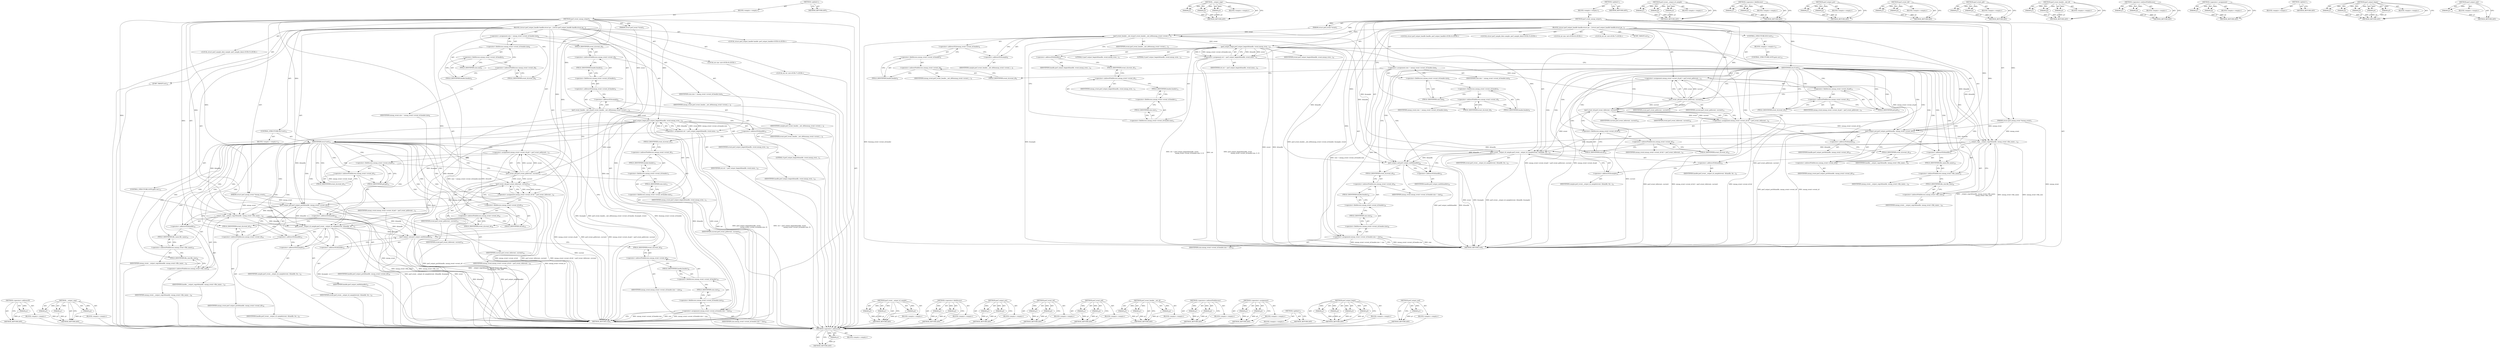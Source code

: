 digraph "perf_output_end" {
vulnerable_152 [label=<(METHOD,&lt;operator&gt;.addressOf)>];
vulnerable_153 [label=<(PARAM,p1)>];
vulnerable_154 [label=<(BLOCK,&lt;empty&gt;,&lt;empty&gt;)>];
vulnerable_155 [label=<(METHOD_RETURN,ANY)>];
vulnerable_179 [label=<(METHOD,__output_copy)>];
vulnerable_180 [label=<(PARAM,p1)>];
vulnerable_181 [label=<(PARAM,p2)>];
vulnerable_182 [label=<(PARAM,p3)>];
vulnerable_183 [label=<(BLOCK,&lt;empty&gt;,&lt;empty&gt;)>];
vulnerable_184 [label=<(METHOD_RETURN,ANY)>];
vulnerable_6 [label=<(METHOD,&lt;global&gt;)<SUB>1</SUB>>];
vulnerable_7 [label=<(BLOCK,&lt;empty&gt;,&lt;empty&gt;)<SUB>1</SUB>>];
vulnerable_8 [label=<(METHOD,perf_event_mmap_output)<SUB>1</SUB>>];
vulnerable_9 [label=<(PARAM,struct perf_event *event)<SUB>1</SUB>>];
vulnerable_10 [label=<(PARAM,struct perf_mmap_event *mmap_event)<SUB>2</SUB>>];
vulnerable_11 [label=<(BLOCK,{
	struct perf_output_handle handle;
	struct pe...,{
	struct perf_output_handle handle;
	struct pe...)<SUB>3</SUB>>];
vulnerable_12 [label="<(LOCAL,struct perf_output_handle handle: perf_output_handle)<SUB>4</SUB>>"];
vulnerable_13 [label="<(LOCAL,struct perf_sample_data sample: perf_sample_data)<SUB>5</SUB>>"];
vulnerable_14 [label="<(LOCAL,int size: int)<SUB>6</SUB>>"];
vulnerable_15 [label=<(&lt;operator&gt;.assignment,size = mmap_event-&gt;event_id.header.size)<SUB>6</SUB>>];
vulnerable_16 [label=<(IDENTIFIER,size,size = mmap_event-&gt;event_id.header.size)<SUB>6</SUB>>];
vulnerable_17 [label=<(&lt;operator&gt;.fieldAccess,mmap_event-&gt;event_id.header.size)<SUB>6</SUB>>];
vulnerable_18 [label=<(&lt;operator&gt;.fieldAccess,mmap_event-&gt;event_id.header)<SUB>6</SUB>>];
vulnerable_19 [label=<(&lt;operator&gt;.indirectFieldAccess,mmap_event-&gt;event_id)<SUB>6</SUB>>];
vulnerable_20 [label=<(IDENTIFIER,mmap_event,size = mmap_event-&gt;event_id.header.size)<SUB>6</SUB>>];
vulnerable_21 [label=<(FIELD_IDENTIFIER,event_id,event_id)<SUB>6</SUB>>];
vulnerable_22 [label=<(FIELD_IDENTIFIER,header,header)<SUB>6</SUB>>];
vulnerable_23 [label=<(FIELD_IDENTIFIER,size,size)<SUB>6</SUB>>];
vulnerable_24 [label="<(LOCAL,int ret: int)<SUB>7</SUB>>"];
vulnerable_25 [label=<(perf_event_header__init_id,perf_event_header__init_id(&amp;mmap_event-&gt;event_i...)<SUB>9</SUB>>];
vulnerable_26 [label=<(&lt;operator&gt;.addressOf,&amp;mmap_event-&gt;event_id.header)<SUB>9</SUB>>];
vulnerable_27 [label=<(&lt;operator&gt;.fieldAccess,mmap_event-&gt;event_id.header)<SUB>9</SUB>>];
vulnerable_28 [label=<(&lt;operator&gt;.indirectFieldAccess,mmap_event-&gt;event_id)<SUB>9</SUB>>];
vulnerable_29 [label=<(IDENTIFIER,mmap_event,perf_event_header__init_id(&amp;mmap_event-&gt;event_i...)<SUB>9</SUB>>];
vulnerable_30 [label=<(FIELD_IDENTIFIER,event_id,event_id)<SUB>9</SUB>>];
vulnerable_31 [label=<(FIELD_IDENTIFIER,header,header)<SUB>9</SUB>>];
vulnerable_32 [label=<(&lt;operator&gt;.addressOf,&amp;sample)<SUB>9</SUB>>];
vulnerable_33 [label=<(IDENTIFIER,sample,perf_event_header__init_id(&amp;mmap_event-&gt;event_i...)<SUB>9</SUB>>];
vulnerable_34 [label=<(IDENTIFIER,event,perf_event_header__init_id(&amp;mmap_event-&gt;event_i...)<SUB>9</SUB>>];
vulnerable_35 [label=<(&lt;operator&gt;.assignment,ret = perf_output_begin(&amp;handle, event,
				mma...)<SUB>10</SUB>>];
vulnerable_36 [label=<(IDENTIFIER,ret,ret = perf_output_begin(&amp;handle, event,
				mma...)<SUB>10</SUB>>];
vulnerable_37 [label=<(perf_output_begin,perf_output_begin(&amp;handle, event,
				mmap_even...)<SUB>10</SUB>>];
vulnerable_38 [label=<(&lt;operator&gt;.addressOf,&amp;handle)<SUB>10</SUB>>];
vulnerable_39 [label=<(IDENTIFIER,handle,perf_output_begin(&amp;handle, event,
				mmap_even...)<SUB>10</SUB>>];
vulnerable_40 [label=<(IDENTIFIER,event,perf_output_begin(&amp;handle, event,
				mmap_even...)<SUB>10</SUB>>];
vulnerable_41 [label=<(&lt;operator&gt;.fieldAccess,mmap_event-&gt;event_id.header.size)<SUB>11</SUB>>];
vulnerable_42 [label=<(&lt;operator&gt;.fieldAccess,mmap_event-&gt;event_id.header)<SUB>11</SUB>>];
vulnerable_43 [label=<(&lt;operator&gt;.indirectFieldAccess,mmap_event-&gt;event_id)<SUB>11</SUB>>];
vulnerable_44 [label=<(IDENTIFIER,mmap_event,perf_output_begin(&amp;handle, event,
				mmap_even...)<SUB>11</SUB>>];
vulnerable_45 [label=<(FIELD_IDENTIFIER,event_id,event_id)<SUB>11</SUB>>];
vulnerable_46 [label=<(FIELD_IDENTIFIER,header,header)<SUB>11</SUB>>];
vulnerable_47 [label=<(FIELD_IDENTIFIER,size,size)<SUB>11</SUB>>];
vulnerable_48 [label=<(LITERAL,0,perf_output_begin(&amp;handle, event,
				mmap_even...)<SUB>11</SUB>>];
vulnerable_49 [label=<(LITERAL,0,perf_output_begin(&amp;handle, event,
				mmap_even...)<SUB>11</SUB>>];
vulnerable_50 [label=<(CONTROL_STRUCTURE,IF,if (ret))<SUB>12</SUB>>];
vulnerable_51 [label=<(IDENTIFIER,ret,if (ret))<SUB>12</SUB>>];
vulnerable_52 [label=<(BLOCK,&lt;empty&gt;,&lt;empty&gt;)<SUB>13</SUB>>];
vulnerable_53 [label=<(CONTROL_STRUCTURE,GOTO,goto out;)<SUB>13</SUB>>];
vulnerable_54 [label=<(&lt;operator&gt;.assignment,mmap_event-&gt;event_id.pid = perf_event_pid(event...)<SUB>15</SUB>>];
vulnerable_55 [label=<(&lt;operator&gt;.fieldAccess,mmap_event-&gt;event_id.pid)<SUB>15</SUB>>];
vulnerable_56 [label=<(&lt;operator&gt;.indirectFieldAccess,mmap_event-&gt;event_id)<SUB>15</SUB>>];
vulnerable_57 [label=<(IDENTIFIER,mmap_event,mmap_event-&gt;event_id.pid = perf_event_pid(event...)<SUB>15</SUB>>];
vulnerable_58 [label=<(FIELD_IDENTIFIER,event_id,event_id)<SUB>15</SUB>>];
vulnerable_59 [label=<(FIELD_IDENTIFIER,pid,pid)<SUB>15</SUB>>];
vulnerable_60 [label=<(perf_event_pid,perf_event_pid(event, current))<SUB>15</SUB>>];
vulnerable_61 [label=<(IDENTIFIER,event,perf_event_pid(event, current))<SUB>15</SUB>>];
vulnerable_62 [label=<(IDENTIFIER,current,perf_event_pid(event, current))<SUB>15</SUB>>];
vulnerable_63 [label=<(&lt;operator&gt;.assignment,mmap_event-&gt;event_id.tid = perf_event_tid(event...)<SUB>16</SUB>>];
vulnerable_64 [label=<(&lt;operator&gt;.fieldAccess,mmap_event-&gt;event_id.tid)<SUB>16</SUB>>];
vulnerable_65 [label=<(&lt;operator&gt;.indirectFieldAccess,mmap_event-&gt;event_id)<SUB>16</SUB>>];
vulnerable_66 [label=<(IDENTIFIER,mmap_event,mmap_event-&gt;event_id.tid = perf_event_tid(event...)<SUB>16</SUB>>];
vulnerable_67 [label=<(FIELD_IDENTIFIER,event_id,event_id)<SUB>16</SUB>>];
vulnerable_68 [label=<(FIELD_IDENTIFIER,tid,tid)<SUB>16</SUB>>];
vulnerable_69 [label=<(perf_event_tid,perf_event_tid(event, current))<SUB>16</SUB>>];
vulnerable_70 [label=<(IDENTIFIER,event,perf_event_tid(event, current))<SUB>16</SUB>>];
vulnerable_71 [label=<(IDENTIFIER,current,perf_event_tid(event, current))<SUB>16</SUB>>];
vulnerable_72 [label=<(perf_output_put,perf_output_put(&amp;handle, mmap_event-&gt;event_id))<SUB>18</SUB>>];
vulnerable_73 [label=<(&lt;operator&gt;.addressOf,&amp;handle)<SUB>18</SUB>>];
vulnerable_74 [label=<(IDENTIFIER,handle,perf_output_put(&amp;handle, mmap_event-&gt;event_id))<SUB>18</SUB>>];
vulnerable_75 [label=<(&lt;operator&gt;.indirectFieldAccess,mmap_event-&gt;event_id)<SUB>18</SUB>>];
vulnerable_76 [label=<(IDENTIFIER,mmap_event,perf_output_put(&amp;handle, mmap_event-&gt;event_id))<SUB>18</SUB>>];
vulnerable_77 [label=<(FIELD_IDENTIFIER,event_id,event_id)<SUB>18</SUB>>];
vulnerable_78 [label=<(__output_copy,__output_copy(&amp;handle, mmap_event-&gt;file_name,
	...)<SUB>19</SUB>>];
vulnerable_79 [label=<(&lt;operator&gt;.addressOf,&amp;handle)<SUB>19</SUB>>];
vulnerable_80 [label=<(IDENTIFIER,handle,__output_copy(&amp;handle, mmap_event-&gt;file_name,
	...)<SUB>19</SUB>>];
vulnerable_81 [label=<(&lt;operator&gt;.indirectFieldAccess,mmap_event-&gt;file_name)<SUB>19</SUB>>];
vulnerable_82 [label=<(IDENTIFIER,mmap_event,__output_copy(&amp;handle, mmap_event-&gt;file_name,
	...)<SUB>19</SUB>>];
vulnerable_83 [label=<(FIELD_IDENTIFIER,file_name,file_name)<SUB>19</SUB>>];
vulnerable_84 [label=<(&lt;operator&gt;.indirectFieldAccess,mmap_event-&gt;file_size)<SUB>20</SUB>>];
vulnerable_85 [label=<(IDENTIFIER,mmap_event,__output_copy(&amp;handle, mmap_event-&gt;file_name,
	...)<SUB>20</SUB>>];
vulnerable_86 [label=<(FIELD_IDENTIFIER,file_size,file_size)<SUB>20</SUB>>];
vulnerable_87 [label=<(perf_event__output_id_sample,perf_event__output_id_sample(event, &amp;handle, &amp;s...)<SUB>22</SUB>>];
vulnerable_88 [label=<(IDENTIFIER,event,perf_event__output_id_sample(event, &amp;handle, &amp;s...)<SUB>22</SUB>>];
vulnerable_89 [label=<(&lt;operator&gt;.addressOf,&amp;handle)<SUB>22</SUB>>];
vulnerable_90 [label=<(IDENTIFIER,handle,perf_event__output_id_sample(event, &amp;handle, &amp;s...)<SUB>22</SUB>>];
vulnerable_91 [label=<(&lt;operator&gt;.addressOf,&amp;sample)<SUB>22</SUB>>];
vulnerable_92 [label=<(IDENTIFIER,sample,perf_event__output_id_sample(event, &amp;handle, &amp;s...)<SUB>22</SUB>>];
vulnerable_93 [label=<(perf_output_end,perf_output_end(&amp;handle))<SUB>24</SUB>>];
vulnerable_94 [label=<(&lt;operator&gt;.addressOf,&amp;handle)<SUB>24</SUB>>];
vulnerable_95 [label=<(IDENTIFIER,handle,perf_output_end(&amp;handle))<SUB>24</SUB>>];
vulnerable_96 [label=<(JUMP_TARGET,out)<SUB>25</SUB>>];
vulnerable_97 [label=<(&lt;operator&gt;.assignment,mmap_event-&gt;event_id.header.size = size)<SUB>26</SUB>>];
vulnerable_98 [label=<(&lt;operator&gt;.fieldAccess,mmap_event-&gt;event_id.header.size)<SUB>26</SUB>>];
vulnerable_99 [label=<(&lt;operator&gt;.fieldAccess,mmap_event-&gt;event_id.header)<SUB>26</SUB>>];
vulnerable_100 [label=<(&lt;operator&gt;.indirectFieldAccess,mmap_event-&gt;event_id)<SUB>26</SUB>>];
vulnerable_101 [label=<(IDENTIFIER,mmap_event,mmap_event-&gt;event_id.header.size = size)<SUB>26</SUB>>];
vulnerable_102 [label=<(FIELD_IDENTIFIER,event_id,event_id)<SUB>26</SUB>>];
vulnerable_103 [label=<(FIELD_IDENTIFIER,header,header)<SUB>26</SUB>>];
vulnerable_104 [label=<(FIELD_IDENTIFIER,size,size)<SUB>26</SUB>>];
vulnerable_105 [label=<(IDENTIFIER,size,mmap_event-&gt;event_id.header.size = size)<SUB>26</SUB>>];
vulnerable_106 [label=<(METHOD_RETURN,void)<SUB>1</SUB>>];
vulnerable_108 [label=<(METHOD_RETURN,ANY)<SUB>1</SUB>>];
vulnerable_185 [label=<(METHOD,perf_event__output_id_sample)>];
vulnerable_186 [label=<(PARAM,p1)>];
vulnerable_187 [label=<(PARAM,p2)>];
vulnerable_188 [label=<(PARAM,p3)>];
vulnerable_189 [label=<(BLOCK,&lt;empty&gt;,&lt;empty&gt;)>];
vulnerable_190 [label=<(METHOD_RETURN,ANY)>];
vulnerable_136 [label=<(METHOD,&lt;operator&gt;.fieldAccess)>];
vulnerable_137 [label=<(PARAM,p1)>];
vulnerable_138 [label=<(PARAM,p2)>];
vulnerable_139 [label=<(BLOCK,&lt;empty&gt;,&lt;empty&gt;)>];
vulnerable_140 [label=<(METHOD_RETURN,ANY)>];
vulnerable_174 [label=<(METHOD,perf_output_put)>];
vulnerable_175 [label=<(PARAM,p1)>];
vulnerable_176 [label=<(PARAM,p2)>];
vulnerable_177 [label=<(BLOCK,&lt;empty&gt;,&lt;empty&gt;)>];
vulnerable_178 [label=<(METHOD_RETURN,ANY)>];
vulnerable_169 [label=<(METHOD,perf_event_tid)>];
vulnerable_170 [label=<(PARAM,p1)>];
vulnerable_171 [label=<(PARAM,p2)>];
vulnerable_172 [label=<(BLOCK,&lt;empty&gt;,&lt;empty&gt;)>];
vulnerable_173 [label=<(METHOD_RETURN,ANY)>];
vulnerable_164 [label=<(METHOD,perf_event_pid)>];
vulnerable_165 [label=<(PARAM,p1)>];
vulnerable_166 [label=<(PARAM,p2)>];
vulnerable_167 [label=<(BLOCK,&lt;empty&gt;,&lt;empty&gt;)>];
vulnerable_168 [label=<(METHOD_RETURN,ANY)>];
vulnerable_146 [label=<(METHOD,perf_event_header__init_id)>];
vulnerable_147 [label=<(PARAM,p1)>];
vulnerable_148 [label=<(PARAM,p2)>];
vulnerable_149 [label=<(PARAM,p3)>];
vulnerable_150 [label=<(BLOCK,&lt;empty&gt;,&lt;empty&gt;)>];
vulnerable_151 [label=<(METHOD_RETURN,ANY)>];
vulnerable_141 [label=<(METHOD,&lt;operator&gt;.indirectFieldAccess)>];
vulnerable_142 [label=<(PARAM,p1)>];
vulnerable_143 [label=<(PARAM,p2)>];
vulnerable_144 [label=<(BLOCK,&lt;empty&gt;,&lt;empty&gt;)>];
vulnerable_145 [label=<(METHOD_RETURN,ANY)>];
vulnerable_131 [label=<(METHOD,&lt;operator&gt;.assignment)>];
vulnerable_132 [label=<(PARAM,p1)>];
vulnerable_133 [label=<(PARAM,p2)>];
vulnerable_134 [label=<(BLOCK,&lt;empty&gt;,&lt;empty&gt;)>];
vulnerable_135 [label=<(METHOD_RETURN,ANY)>];
vulnerable_125 [label=<(METHOD,&lt;global&gt;)<SUB>1</SUB>>];
vulnerable_126 [label=<(BLOCK,&lt;empty&gt;,&lt;empty&gt;)>];
vulnerable_127 [label=<(METHOD_RETURN,ANY)>];
vulnerable_156 [label=<(METHOD,perf_output_begin)>];
vulnerable_157 [label=<(PARAM,p1)>];
vulnerable_158 [label=<(PARAM,p2)>];
vulnerable_159 [label=<(PARAM,p3)>];
vulnerable_160 [label=<(PARAM,p4)>];
vulnerable_161 [label=<(PARAM,p5)>];
vulnerable_162 [label=<(BLOCK,&lt;empty&gt;,&lt;empty&gt;)>];
vulnerable_163 [label=<(METHOD_RETURN,ANY)>];
vulnerable_191 [label=<(METHOD,perf_output_end)>];
vulnerable_192 [label=<(PARAM,p1)>];
vulnerable_193 [label=<(BLOCK,&lt;empty&gt;,&lt;empty&gt;)>];
vulnerable_194 [label=<(METHOD_RETURN,ANY)>];
fixed_151 [label=<(METHOD,&lt;operator&gt;.addressOf)>];
fixed_152 [label=<(PARAM,p1)>];
fixed_153 [label=<(BLOCK,&lt;empty&gt;,&lt;empty&gt;)>];
fixed_154 [label=<(METHOD_RETURN,ANY)>];
fixed_177 [label=<(METHOD,__output_copy)>];
fixed_178 [label=<(PARAM,p1)>];
fixed_179 [label=<(PARAM,p2)>];
fixed_180 [label=<(PARAM,p3)>];
fixed_181 [label=<(BLOCK,&lt;empty&gt;,&lt;empty&gt;)>];
fixed_182 [label=<(METHOD_RETURN,ANY)>];
fixed_6 [label=<(METHOD,&lt;global&gt;)<SUB>1</SUB>>];
fixed_7 [label=<(BLOCK,&lt;empty&gt;,&lt;empty&gt;)<SUB>1</SUB>>];
fixed_8 [label=<(METHOD,perf_event_mmap_output)<SUB>1</SUB>>];
fixed_9 [label=<(PARAM,struct perf_event *event)<SUB>1</SUB>>];
fixed_10 [label=<(PARAM,struct perf_mmap_event *mmap_event)<SUB>2</SUB>>];
fixed_11 [label=<(BLOCK,{
	struct perf_output_handle handle;
	struct pe...,{
	struct perf_output_handle handle;
	struct pe...)<SUB>3</SUB>>];
fixed_12 [label="<(LOCAL,struct perf_output_handle handle: perf_output_handle)<SUB>4</SUB>>"];
fixed_13 [label="<(LOCAL,struct perf_sample_data sample: perf_sample_data)<SUB>5</SUB>>"];
fixed_14 [label="<(LOCAL,int size: int)<SUB>6</SUB>>"];
fixed_15 [label=<(&lt;operator&gt;.assignment,size = mmap_event-&gt;event_id.header.size)<SUB>6</SUB>>];
fixed_16 [label=<(IDENTIFIER,size,size = mmap_event-&gt;event_id.header.size)<SUB>6</SUB>>];
fixed_17 [label=<(&lt;operator&gt;.fieldAccess,mmap_event-&gt;event_id.header.size)<SUB>6</SUB>>];
fixed_18 [label=<(&lt;operator&gt;.fieldAccess,mmap_event-&gt;event_id.header)<SUB>6</SUB>>];
fixed_19 [label=<(&lt;operator&gt;.indirectFieldAccess,mmap_event-&gt;event_id)<SUB>6</SUB>>];
fixed_20 [label=<(IDENTIFIER,mmap_event,size = mmap_event-&gt;event_id.header.size)<SUB>6</SUB>>];
fixed_21 [label=<(FIELD_IDENTIFIER,event_id,event_id)<SUB>6</SUB>>];
fixed_22 [label=<(FIELD_IDENTIFIER,header,header)<SUB>6</SUB>>];
fixed_23 [label=<(FIELD_IDENTIFIER,size,size)<SUB>6</SUB>>];
fixed_24 [label="<(LOCAL,int ret: int)<SUB>7</SUB>>"];
fixed_25 [label=<(perf_event_header__init_id,perf_event_header__init_id(&amp;mmap_event-&gt;event_i...)<SUB>9</SUB>>];
fixed_26 [label=<(&lt;operator&gt;.addressOf,&amp;mmap_event-&gt;event_id.header)<SUB>9</SUB>>];
fixed_27 [label=<(&lt;operator&gt;.fieldAccess,mmap_event-&gt;event_id.header)<SUB>9</SUB>>];
fixed_28 [label=<(&lt;operator&gt;.indirectFieldAccess,mmap_event-&gt;event_id)<SUB>9</SUB>>];
fixed_29 [label=<(IDENTIFIER,mmap_event,perf_event_header__init_id(&amp;mmap_event-&gt;event_i...)<SUB>9</SUB>>];
fixed_30 [label=<(FIELD_IDENTIFIER,event_id,event_id)<SUB>9</SUB>>];
fixed_31 [label=<(FIELD_IDENTIFIER,header,header)<SUB>9</SUB>>];
fixed_32 [label=<(&lt;operator&gt;.addressOf,&amp;sample)<SUB>9</SUB>>];
fixed_33 [label=<(IDENTIFIER,sample,perf_event_header__init_id(&amp;mmap_event-&gt;event_i...)<SUB>9</SUB>>];
fixed_34 [label=<(IDENTIFIER,event,perf_event_header__init_id(&amp;mmap_event-&gt;event_i...)<SUB>9</SUB>>];
fixed_35 [label=<(&lt;operator&gt;.assignment,ret = perf_output_begin(&amp;handle, event,
				mma...)<SUB>10</SUB>>];
fixed_36 [label=<(IDENTIFIER,ret,ret = perf_output_begin(&amp;handle, event,
				mma...)<SUB>10</SUB>>];
fixed_37 [label=<(perf_output_begin,perf_output_begin(&amp;handle, event,
				mmap_even...)<SUB>10</SUB>>];
fixed_38 [label=<(&lt;operator&gt;.addressOf,&amp;handle)<SUB>10</SUB>>];
fixed_39 [label=<(IDENTIFIER,handle,perf_output_begin(&amp;handle, event,
				mmap_even...)<SUB>10</SUB>>];
fixed_40 [label=<(IDENTIFIER,event,perf_output_begin(&amp;handle, event,
				mmap_even...)<SUB>10</SUB>>];
fixed_41 [label=<(&lt;operator&gt;.fieldAccess,mmap_event-&gt;event_id.header.size)<SUB>11</SUB>>];
fixed_42 [label=<(&lt;operator&gt;.fieldAccess,mmap_event-&gt;event_id.header)<SUB>11</SUB>>];
fixed_43 [label=<(&lt;operator&gt;.indirectFieldAccess,mmap_event-&gt;event_id)<SUB>11</SUB>>];
fixed_44 [label=<(IDENTIFIER,mmap_event,perf_output_begin(&amp;handle, event,
				mmap_even...)<SUB>11</SUB>>];
fixed_45 [label=<(FIELD_IDENTIFIER,event_id,event_id)<SUB>11</SUB>>];
fixed_46 [label=<(FIELD_IDENTIFIER,header,header)<SUB>11</SUB>>];
fixed_47 [label=<(FIELD_IDENTIFIER,size,size)<SUB>11</SUB>>];
fixed_48 [label=<(LITERAL,0,perf_output_begin(&amp;handle, event,
				mmap_even...)<SUB>11</SUB>>];
fixed_49 [label=<(CONTROL_STRUCTURE,IF,if (ret))<SUB>12</SUB>>];
fixed_50 [label=<(IDENTIFIER,ret,if (ret))<SUB>12</SUB>>];
fixed_51 [label=<(BLOCK,&lt;empty&gt;,&lt;empty&gt;)<SUB>13</SUB>>];
fixed_52 [label=<(CONTROL_STRUCTURE,GOTO,goto out;)<SUB>13</SUB>>];
fixed_53 [label=<(&lt;operator&gt;.assignment,mmap_event-&gt;event_id.pid = perf_event_pid(event...)<SUB>15</SUB>>];
fixed_54 [label=<(&lt;operator&gt;.fieldAccess,mmap_event-&gt;event_id.pid)<SUB>15</SUB>>];
fixed_55 [label=<(&lt;operator&gt;.indirectFieldAccess,mmap_event-&gt;event_id)<SUB>15</SUB>>];
fixed_56 [label=<(IDENTIFIER,mmap_event,mmap_event-&gt;event_id.pid = perf_event_pid(event...)<SUB>15</SUB>>];
fixed_57 [label=<(FIELD_IDENTIFIER,event_id,event_id)<SUB>15</SUB>>];
fixed_58 [label=<(FIELD_IDENTIFIER,pid,pid)<SUB>15</SUB>>];
fixed_59 [label=<(perf_event_pid,perf_event_pid(event, current))<SUB>15</SUB>>];
fixed_60 [label=<(IDENTIFIER,event,perf_event_pid(event, current))<SUB>15</SUB>>];
fixed_61 [label=<(IDENTIFIER,current,perf_event_pid(event, current))<SUB>15</SUB>>];
fixed_62 [label=<(&lt;operator&gt;.assignment,mmap_event-&gt;event_id.tid = perf_event_tid(event...)<SUB>16</SUB>>];
fixed_63 [label=<(&lt;operator&gt;.fieldAccess,mmap_event-&gt;event_id.tid)<SUB>16</SUB>>];
fixed_64 [label=<(&lt;operator&gt;.indirectFieldAccess,mmap_event-&gt;event_id)<SUB>16</SUB>>];
fixed_65 [label=<(IDENTIFIER,mmap_event,mmap_event-&gt;event_id.tid = perf_event_tid(event...)<SUB>16</SUB>>];
fixed_66 [label=<(FIELD_IDENTIFIER,event_id,event_id)<SUB>16</SUB>>];
fixed_67 [label=<(FIELD_IDENTIFIER,tid,tid)<SUB>16</SUB>>];
fixed_68 [label=<(perf_event_tid,perf_event_tid(event, current))<SUB>16</SUB>>];
fixed_69 [label=<(IDENTIFIER,event,perf_event_tid(event, current))<SUB>16</SUB>>];
fixed_70 [label=<(IDENTIFIER,current,perf_event_tid(event, current))<SUB>16</SUB>>];
fixed_71 [label=<(perf_output_put,perf_output_put(&amp;handle, mmap_event-&gt;event_id))<SUB>18</SUB>>];
fixed_72 [label=<(&lt;operator&gt;.addressOf,&amp;handle)<SUB>18</SUB>>];
fixed_73 [label=<(IDENTIFIER,handle,perf_output_put(&amp;handle, mmap_event-&gt;event_id))<SUB>18</SUB>>];
fixed_74 [label=<(&lt;operator&gt;.indirectFieldAccess,mmap_event-&gt;event_id)<SUB>18</SUB>>];
fixed_75 [label=<(IDENTIFIER,mmap_event,perf_output_put(&amp;handle, mmap_event-&gt;event_id))<SUB>18</SUB>>];
fixed_76 [label=<(FIELD_IDENTIFIER,event_id,event_id)<SUB>18</SUB>>];
fixed_77 [label=<(__output_copy,__output_copy(&amp;handle, mmap_event-&gt;file_name,
	...)<SUB>19</SUB>>];
fixed_78 [label=<(&lt;operator&gt;.addressOf,&amp;handle)<SUB>19</SUB>>];
fixed_79 [label=<(IDENTIFIER,handle,__output_copy(&amp;handle, mmap_event-&gt;file_name,
	...)<SUB>19</SUB>>];
fixed_80 [label=<(&lt;operator&gt;.indirectFieldAccess,mmap_event-&gt;file_name)<SUB>19</SUB>>];
fixed_81 [label=<(IDENTIFIER,mmap_event,__output_copy(&amp;handle, mmap_event-&gt;file_name,
	...)<SUB>19</SUB>>];
fixed_82 [label=<(FIELD_IDENTIFIER,file_name,file_name)<SUB>19</SUB>>];
fixed_83 [label=<(&lt;operator&gt;.indirectFieldAccess,mmap_event-&gt;file_size)<SUB>20</SUB>>];
fixed_84 [label=<(IDENTIFIER,mmap_event,__output_copy(&amp;handle, mmap_event-&gt;file_name,
	...)<SUB>20</SUB>>];
fixed_85 [label=<(FIELD_IDENTIFIER,file_size,file_size)<SUB>20</SUB>>];
fixed_86 [label=<(perf_event__output_id_sample,perf_event__output_id_sample(event, &amp;handle, &amp;s...)<SUB>22</SUB>>];
fixed_87 [label=<(IDENTIFIER,event,perf_event__output_id_sample(event, &amp;handle, &amp;s...)<SUB>22</SUB>>];
fixed_88 [label=<(&lt;operator&gt;.addressOf,&amp;handle)<SUB>22</SUB>>];
fixed_89 [label=<(IDENTIFIER,handle,perf_event__output_id_sample(event, &amp;handle, &amp;s...)<SUB>22</SUB>>];
fixed_90 [label=<(&lt;operator&gt;.addressOf,&amp;sample)<SUB>22</SUB>>];
fixed_91 [label=<(IDENTIFIER,sample,perf_event__output_id_sample(event, &amp;handle, &amp;s...)<SUB>22</SUB>>];
fixed_92 [label=<(perf_output_end,perf_output_end(&amp;handle))<SUB>24</SUB>>];
fixed_93 [label=<(&lt;operator&gt;.addressOf,&amp;handle)<SUB>24</SUB>>];
fixed_94 [label=<(IDENTIFIER,handle,perf_output_end(&amp;handle))<SUB>24</SUB>>];
fixed_95 [label=<(JUMP_TARGET,out)<SUB>25</SUB>>];
fixed_96 [label=<(&lt;operator&gt;.assignment,mmap_event-&gt;event_id.header.size = size)<SUB>26</SUB>>];
fixed_97 [label=<(&lt;operator&gt;.fieldAccess,mmap_event-&gt;event_id.header.size)<SUB>26</SUB>>];
fixed_98 [label=<(&lt;operator&gt;.fieldAccess,mmap_event-&gt;event_id.header)<SUB>26</SUB>>];
fixed_99 [label=<(&lt;operator&gt;.indirectFieldAccess,mmap_event-&gt;event_id)<SUB>26</SUB>>];
fixed_100 [label=<(IDENTIFIER,mmap_event,mmap_event-&gt;event_id.header.size = size)<SUB>26</SUB>>];
fixed_101 [label=<(FIELD_IDENTIFIER,event_id,event_id)<SUB>26</SUB>>];
fixed_102 [label=<(FIELD_IDENTIFIER,header,header)<SUB>26</SUB>>];
fixed_103 [label=<(FIELD_IDENTIFIER,size,size)<SUB>26</SUB>>];
fixed_104 [label=<(IDENTIFIER,size,mmap_event-&gt;event_id.header.size = size)<SUB>26</SUB>>];
fixed_105 [label=<(METHOD_RETURN,void)<SUB>1</SUB>>];
fixed_107 [label=<(METHOD_RETURN,ANY)<SUB>1</SUB>>];
fixed_183 [label=<(METHOD,perf_event__output_id_sample)>];
fixed_184 [label=<(PARAM,p1)>];
fixed_185 [label=<(PARAM,p2)>];
fixed_186 [label=<(PARAM,p3)>];
fixed_187 [label=<(BLOCK,&lt;empty&gt;,&lt;empty&gt;)>];
fixed_188 [label=<(METHOD_RETURN,ANY)>];
fixed_135 [label=<(METHOD,&lt;operator&gt;.fieldAccess)>];
fixed_136 [label=<(PARAM,p1)>];
fixed_137 [label=<(PARAM,p2)>];
fixed_138 [label=<(BLOCK,&lt;empty&gt;,&lt;empty&gt;)>];
fixed_139 [label=<(METHOD_RETURN,ANY)>];
fixed_172 [label=<(METHOD,perf_output_put)>];
fixed_173 [label=<(PARAM,p1)>];
fixed_174 [label=<(PARAM,p2)>];
fixed_175 [label=<(BLOCK,&lt;empty&gt;,&lt;empty&gt;)>];
fixed_176 [label=<(METHOD_RETURN,ANY)>];
fixed_167 [label=<(METHOD,perf_event_tid)>];
fixed_168 [label=<(PARAM,p1)>];
fixed_169 [label=<(PARAM,p2)>];
fixed_170 [label=<(BLOCK,&lt;empty&gt;,&lt;empty&gt;)>];
fixed_171 [label=<(METHOD_RETURN,ANY)>];
fixed_162 [label=<(METHOD,perf_event_pid)>];
fixed_163 [label=<(PARAM,p1)>];
fixed_164 [label=<(PARAM,p2)>];
fixed_165 [label=<(BLOCK,&lt;empty&gt;,&lt;empty&gt;)>];
fixed_166 [label=<(METHOD_RETURN,ANY)>];
fixed_145 [label=<(METHOD,perf_event_header__init_id)>];
fixed_146 [label=<(PARAM,p1)>];
fixed_147 [label=<(PARAM,p2)>];
fixed_148 [label=<(PARAM,p3)>];
fixed_149 [label=<(BLOCK,&lt;empty&gt;,&lt;empty&gt;)>];
fixed_150 [label=<(METHOD_RETURN,ANY)>];
fixed_140 [label=<(METHOD,&lt;operator&gt;.indirectFieldAccess)>];
fixed_141 [label=<(PARAM,p1)>];
fixed_142 [label=<(PARAM,p2)>];
fixed_143 [label=<(BLOCK,&lt;empty&gt;,&lt;empty&gt;)>];
fixed_144 [label=<(METHOD_RETURN,ANY)>];
fixed_130 [label=<(METHOD,&lt;operator&gt;.assignment)>];
fixed_131 [label=<(PARAM,p1)>];
fixed_132 [label=<(PARAM,p2)>];
fixed_133 [label=<(BLOCK,&lt;empty&gt;,&lt;empty&gt;)>];
fixed_134 [label=<(METHOD_RETURN,ANY)>];
fixed_124 [label=<(METHOD,&lt;global&gt;)<SUB>1</SUB>>];
fixed_125 [label=<(BLOCK,&lt;empty&gt;,&lt;empty&gt;)>];
fixed_126 [label=<(METHOD_RETURN,ANY)>];
fixed_155 [label=<(METHOD,perf_output_begin)>];
fixed_156 [label=<(PARAM,p1)>];
fixed_157 [label=<(PARAM,p2)>];
fixed_158 [label=<(PARAM,p3)>];
fixed_159 [label=<(PARAM,p4)>];
fixed_160 [label=<(BLOCK,&lt;empty&gt;,&lt;empty&gt;)>];
fixed_161 [label=<(METHOD_RETURN,ANY)>];
fixed_189 [label=<(METHOD,perf_output_end)>];
fixed_190 [label=<(PARAM,p1)>];
fixed_191 [label=<(BLOCK,&lt;empty&gt;,&lt;empty&gt;)>];
fixed_192 [label=<(METHOD_RETURN,ANY)>];
vulnerable_152 -> vulnerable_153  [key=0, label="AST: "];
vulnerable_152 -> vulnerable_153  [key=1, label="DDG: "];
vulnerable_152 -> vulnerable_154  [key=0, label="AST: "];
vulnerable_152 -> vulnerable_155  [key=0, label="AST: "];
vulnerable_152 -> vulnerable_155  [key=1, label="CFG: "];
vulnerable_153 -> vulnerable_155  [key=0, label="DDG: p1"];
vulnerable_179 -> vulnerable_180  [key=0, label="AST: "];
vulnerable_179 -> vulnerable_180  [key=1, label="DDG: "];
vulnerable_179 -> vulnerable_183  [key=0, label="AST: "];
vulnerable_179 -> vulnerable_181  [key=0, label="AST: "];
vulnerable_179 -> vulnerable_181  [key=1, label="DDG: "];
vulnerable_179 -> vulnerable_184  [key=0, label="AST: "];
vulnerable_179 -> vulnerable_184  [key=1, label="CFG: "];
vulnerable_179 -> vulnerable_182  [key=0, label="AST: "];
vulnerable_179 -> vulnerable_182  [key=1, label="DDG: "];
vulnerable_180 -> vulnerable_184  [key=0, label="DDG: p1"];
vulnerable_181 -> vulnerable_184  [key=0, label="DDG: p2"];
vulnerable_182 -> vulnerable_184  [key=0, label="DDG: p3"];
vulnerable_6 -> vulnerable_7  [key=0, label="AST: "];
vulnerable_6 -> vulnerable_108  [key=0, label="AST: "];
vulnerable_6 -> vulnerable_108  [key=1, label="CFG: "];
vulnerable_7 -> vulnerable_8  [key=0, label="AST: "];
vulnerable_8 -> vulnerable_9  [key=0, label="AST: "];
vulnerable_8 -> vulnerable_9  [key=1, label="DDG: "];
vulnerable_8 -> vulnerable_10  [key=0, label="AST: "];
vulnerable_8 -> vulnerable_10  [key=1, label="DDG: "];
vulnerable_8 -> vulnerable_11  [key=0, label="AST: "];
vulnerable_8 -> vulnerable_106  [key=0, label="AST: "];
vulnerable_8 -> vulnerable_21  [key=0, label="CFG: "];
vulnerable_8 -> vulnerable_97  [key=0, label="DDG: "];
vulnerable_8 -> vulnerable_25  [key=0, label="DDG: "];
vulnerable_8 -> vulnerable_51  [key=0, label="DDG: "];
vulnerable_8 -> vulnerable_72  [key=0, label="DDG: "];
vulnerable_8 -> vulnerable_78  [key=0, label="DDG: "];
vulnerable_8 -> vulnerable_87  [key=0, label="DDG: "];
vulnerable_8 -> vulnerable_93  [key=0, label="DDG: "];
vulnerable_8 -> vulnerable_37  [key=0, label="DDG: "];
vulnerable_8 -> vulnerable_60  [key=0, label="DDG: "];
vulnerable_8 -> vulnerable_69  [key=0, label="DDG: "];
vulnerable_9 -> vulnerable_25  [key=0, label="DDG: event"];
vulnerable_10 -> vulnerable_106  [key=0, label="DDG: mmap_event"];
vulnerable_10 -> vulnerable_72  [key=0, label="DDG: mmap_event"];
vulnerable_10 -> vulnerable_78  [key=0, label="DDG: mmap_event"];
vulnerable_11 -> vulnerable_12  [key=0, label="AST: "];
vulnerable_11 -> vulnerable_13  [key=0, label="AST: "];
vulnerable_11 -> vulnerable_14  [key=0, label="AST: "];
vulnerable_11 -> vulnerable_15  [key=0, label="AST: "];
vulnerable_11 -> vulnerable_24  [key=0, label="AST: "];
vulnerable_11 -> vulnerable_25  [key=0, label="AST: "];
vulnerable_11 -> vulnerable_35  [key=0, label="AST: "];
vulnerable_11 -> vulnerable_50  [key=0, label="AST: "];
vulnerable_11 -> vulnerable_54  [key=0, label="AST: "];
vulnerable_11 -> vulnerable_63  [key=0, label="AST: "];
vulnerable_11 -> vulnerable_72  [key=0, label="AST: "];
vulnerable_11 -> vulnerable_78  [key=0, label="AST: "];
vulnerable_11 -> vulnerable_87  [key=0, label="AST: "];
vulnerable_11 -> vulnerable_93  [key=0, label="AST: "];
vulnerable_11 -> vulnerable_96  [key=0, label="AST: "];
vulnerable_11 -> vulnerable_97  [key=0, label="AST: "];
vulnerable_15 -> vulnerable_16  [key=0, label="AST: "];
vulnerable_15 -> vulnerable_17  [key=0, label="AST: "];
vulnerable_15 -> vulnerable_30  [key=0, label="CFG: "];
vulnerable_15 -> vulnerable_106  [key=0, label="DDG: size = mmap_event-&gt;event_id.header.size"];
vulnerable_15 -> vulnerable_97  [key=0, label="DDG: size"];
vulnerable_17 -> vulnerable_18  [key=0, label="AST: "];
vulnerable_17 -> vulnerable_23  [key=0, label="AST: "];
vulnerable_17 -> vulnerable_15  [key=0, label="CFG: "];
vulnerable_18 -> vulnerable_19  [key=0, label="AST: "];
vulnerable_18 -> vulnerable_22  [key=0, label="AST: "];
vulnerable_18 -> vulnerable_23  [key=0, label="CFG: "];
vulnerable_19 -> vulnerable_20  [key=0, label="AST: "];
vulnerable_19 -> vulnerable_21  [key=0, label="AST: "];
vulnerable_19 -> vulnerable_22  [key=0, label="CFG: "];
vulnerable_21 -> vulnerable_19  [key=0, label="CFG: "];
vulnerable_22 -> vulnerable_18  [key=0, label="CFG: "];
vulnerable_23 -> vulnerable_17  [key=0, label="CFG: "];
vulnerable_25 -> vulnerable_26  [key=0, label="AST: "];
vulnerable_25 -> vulnerable_32  [key=0, label="AST: "];
vulnerable_25 -> vulnerable_34  [key=0, label="AST: "];
vulnerable_25 -> vulnerable_38  [key=0, label="CFG: "];
vulnerable_25 -> vulnerable_106  [key=0, label="DDG: &amp;mmap_event-&gt;event_id.header"];
vulnerable_25 -> vulnerable_106  [key=1, label="DDG: &amp;sample"];
vulnerable_25 -> vulnerable_106  [key=2, label="DDG: perf_event_header__init_id(&amp;mmap_event-&gt;event_id.header, &amp;sample, event)"];
vulnerable_25 -> vulnerable_87  [key=0, label="DDG: &amp;sample"];
vulnerable_25 -> vulnerable_37  [key=0, label="DDG: event"];
vulnerable_26 -> vulnerable_27  [key=0, label="AST: "];
vulnerable_26 -> vulnerable_32  [key=0, label="CFG: "];
vulnerable_27 -> vulnerable_28  [key=0, label="AST: "];
vulnerable_27 -> vulnerable_31  [key=0, label="AST: "];
vulnerable_27 -> vulnerable_26  [key=0, label="CFG: "];
vulnerable_28 -> vulnerable_29  [key=0, label="AST: "];
vulnerable_28 -> vulnerable_30  [key=0, label="AST: "];
vulnerable_28 -> vulnerable_31  [key=0, label="CFG: "];
vulnerable_30 -> vulnerable_28  [key=0, label="CFG: "];
vulnerable_31 -> vulnerable_27  [key=0, label="CFG: "];
vulnerable_32 -> vulnerable_33  [key=0, label="AST: "];
vulnerable_32 -> vulnerable_25  [key=0, label="CFG: "];
vulnerable_35 -> vulnerable_36  [key=0, label="AST: "];
vulnerable_35 -> vulnerable_37  [key=0, label="AST: "];
vulnerable_35 -> vulnerable_51  [key=0, label="CFG: "];
vulnerable_35 -> vulnerable_106  [key=0, label="DDG: ret"];
vulnerable_35 -> vulnerable_106  [key=1, label="DDG: perf_output_begin(&amp;handle, event,
				mmap_event-&gt;event_id.header.size, 0, 0)"];
vulnerable_35 -> vulnerable_106  [key=2, label="DDG: ret = perf_output_begin(&amp;handle, event,
				mmap_event-&gt;event_id.header.size, 0, 0)"];
vulnerable_37 -> vulnerable_38  [key=0, label="AST: "];
vulnerable_37 -> vulnerable_40  [key=0, label="AST: "];
vulnerable_37 -> vulnerable_41  [key=0, label="AST: "];
vulnerable_37 -> vulnerable_48  [key=0, label="AST: "];
vulnerable_37 -> vulnerable_49  [key=0, label="AST: "];
vulnerable_37 -> vulnerable_35  [key=0, label="CFG: "];
vulnerable_37 -> vulnerable_35  [key=1, label="DDG: &amp;handle"];
vulnerable_37 -> vulnerable_35  [key=2, label="DDG: event"];
vulnerable_37 -> vulnerable_35  [key=3, label="DDG: 0"];
vulnerable_37 -> vulnerable_35  [key=4, label="DDG: mmap_event-&gt;event_id.header.size"];
vulnerable_37 -> vulnerable_106  [key=0, label="DDG: &amp;handle"];
vulnerable_37 -> vulnerable_106  [key=1, label="DDG: event"];
vulnerable_37 -> vulnerable_72  [key=0, label="DDG: &amp;handle"];
vulnerable_37 -> vulnerable_78  [key=0, label="DDG: &amp;handle"];
vulnerable_37 -> vulnerable_87  [key=0, label="DDG: &amp;handle"];
vulnerable_37 -> vulnerable_93  [key=0, label="DDG: &amp;handle"];
vulnerable_37 -> vulnerable_60  [key=0, label="DDG: event"];
vulnerable_38 -> vulnerable_39  [key=0, label="AST: "];
vulnerable_38 -> vulnerable_45  [key=0, label="CFG: "];
vulnerable_41 -> vulnerable_42  [key=0, label="AST: "];
vulnerable_41 -> vulnerable_47  [key=0, label="AST: "];
vulnerable_41 -> vulnerable_37  [key=0, label="CFG: "];
vulnerable_42 -> vulnerable_43  [key=0, label="AST: "];
vulnerable_42 -> vulnerable_46  [key=0, label="AST: "];
vulnerable_42 -> vulnerable_47  [key=0, label="CFG: "];
vulnerable_43 -> vulnerable_44  [key=0, label="AST: "];
vulnerable_43 -> vulnerable_45  [key=0, label="AST: "];
vulnerable_43 -> vulnerable_46  [key=0, label="CFG: "];
vulnerable_45 -> vulnerable_43  [key=0, label="CFG: "];
vulnerable_46 -> vulnerable_42  [key=0, label="CFG: "];
vulnerable_47 -> vulnerable_41  [key=0, label="CFG: "];
vulnerable_50 -> vulnerable_51  [key=0, label="AST: "];
vulnerable_50 -> vulnerable_52  [key=0, label="AST: "];
vulnerable_51 -> vulnerable_102  [key=0, label="CFG: "];
vulnerable_51 -> vulnerable_58  [key=0, label="CFG: "];
vulnerable_51 -> vulnerable_58  [key=1, label="CDG: "];
vulnerable_51 -> vulnerable_94  [key=0, label="CDG: "];
vulnerable_51 -> vulnerable_68  [key=0, label="CDG: "];
vulnerable_51 -> vulnerable_60  [key=0, label="CDG: "];
vulnerable_51 -> vulnerable_73  [key=0, label="CDG: "];
vulnerable_51 -> vulnerable_77  [key=0, label="CDG: "];
vulnerable_51 -> vulnerable_64  [key=0, label="CDG: "];
vulnerable_51 -> vulnerable_83  [key=0, label="CDG: "];
vulnerable_51 -> vulnerable_89  [key=0, label="CDG: "];
vulnerable_51 -> vulnerable_75  [key=0, label="CDG: "];
vulnerable_51 -> vulnerable_81  [key=0, label="CDG: "];
vulnerable_51 -> vulnerable_84  [key=0, label="CDG: "];
vulnerable_51 -> vulnerable_72  [key=0, label="CDG: "];
vulnerable_51 -> vulnerable_56  [key=0, label="CDG: "];
vulnerable_51 -> vulnerable_69  [key=0, label="CDG: "];
vulnerable_51 -> vulnerable_67  [key=0, label="CDG: "];
vulnerable_51 -> vulnerable_63  [key=0, label="CDG: "];
vulnerable_51 -> vulnerable_65  [key=0, label="CDG: "];
vulnerable_51 -> vulnerable_59  [key=0, label="CDG: "];
vulnerable_51 -> vulnerable_87  [key=0, label="CDG: "];
vulnerable_51 -> vulnerable_91  [key=0, label="CDG: "];
vulnerable_51 -> vulnerable_55  [key=0, label="CDG: "];
vulnerable_51 -> vulnerable_93  [key=0, label="CDG: "];
vulnerable_51 -> vulnerable_78  [key=0, label="CDG: "];
vulnerable_51 -> vulnerable_54  [key=0, label="CDG: "];
vulnerable_51 -> vulnerable_79  [key=0, label="CDG: "];
vulnerable_51 -> vulnerable_86  [key=0, label="CDG: "];
vulnerable_52 -> vulnerable_53  [key=0, label="AST: "];
vulnerable_54 -> vulnerable_55  [key=0, label="AST: "];
vulnerable_54 -> vulnerable_60  [key=0, label="AST: "];
vulnerable_54 -> vulnerable_67  [key=0, label="CFG: "];
vulnerable_54 -> vulnerable_106  [key=0, label="DDG: mmap_event-&gt;event_id.pid"];
vulnerable_54 -> vulnerable_106  [key=1, label="DDG: perf_event_pid(event, current)"];
vulnerable_54 -> vulnerable_106  [key=2, label="DDG: mmap_event-&gt;event_id.pid = perf_event_pid(event, current)"];
vulnerable_54 -> vulnerable_72  [key=0, label="DDG: mmap_event-&gt;event_id.pid"];
vulnerable_55 -> vulnerable_56  [key=0, label="AST: "];
vulnerable_55 -> vulnerable_59  [key=0, label="AST: "];
vulnerable_55 -> vulnerable_60  [key=0, label="CFG: "];
vulnerable_56 -> vulnerable_57  [key=0, label="AST: "];
vulnerable_56 -> vulnerable_58  [key=0, label="AST: "];
vulnerable_56 -> vulnerable_59  [key=0, label="CFG: "];
vulnerable_58 -> vulnerable_56  [key=0, label="CFG: "];
vulnerable_59 -> vulnerable_55  [key=0, label="CFG: "];
vulnerable_60 -> vulnerable_61  [key=0, label="AST: "];
vulnerable_60 -> vulnerable_62  [key=0, label="AST: "];
vulnerable_60 -> vulnerable_54  [key=0, label="CFG: "];
vulnerable_60 -> vulnerable_54  [key=1, label="DDG: event"];
vulnerable_60 -> vulnerable_54  [key=2, label="DDG: current"];
vulnerable_60 -> vulnerable_69  [key=0, label="DDG: event"];
vulnerable_60 -> vulnerable_69  [key=1, label="DDG: current"];
vulnerable_63 -> vulnerable_64  [key=0, label="AST: "];
vulnerable_63 -> vulnerable_69  [key=0, label="AST: "];
vulnerable_63 -> vulnerable_73  [key=0, label="CFG: "];
vulnerable_63 -> vulnerable_106  [key=0, label="DDG: mmap_event-&gt;event_id.tid"];
vulnerable_63 -> vulnerable_106  [key=1, label="DDG: perf_event_tid(event, current)"];
vulnerable_63 -> vulnerable_106  [key=2, label="DDG: mmap_event-&gt;event_id.tid = perf_event_tid(event, current)"];
vulnerable_63 -> vulnerable_72  [key=0, label="DDG: mmap_event-&gt;event_id.tid"];
vulnerable_64 -> vulnerable_65  [key=0, label="AST: "];
vulnerable_64 -> vulnerable_68  [key=0, label="AST: "];
vulnerable_64 -> vulnerable_69  [key=0, label="CFG: "];
vulnerable_65 -> vulnerable_66  [key=0, label="AST: "];
vulnerable_65 -> vulnerable_67  [key=0, label="AST: "];
vulnerable_65 -> vulnerable_68  [key=0, label="CFG: "];
vulnerable_67 -> vulnerable_65  [key=0, label="CFG: "];
vulnerable_68 -> vulnerable_64  [key=0, label="CFG: "];
vulnerable_69 -> vulnerable_70  [key=0, label="AST: "];
vulnerable_69 -> vulnerable_71  [key=0, label="AST: "];
vulnerable_69 -> vulnerable_63  [key=0, label="CFG: "];
vulnerable_69 -> vulnerable_63  [key=1, label="DDG: event"];
vulnerable_69 -> vulnerable_63  [key=2, label="DDG: current"];
vulnerable_69 -> vulnerable_106  [key=0, label="DDG: current"];
vulnerable_69 -> vulnerable_87  [key=0, label="DDG: event"];
vulnerable_72 -> vulnerable_73  [key=0, label="AST: "];
vulnerable_72 -> vulnerable_75  [key=0, label="AST: "];
vulnerable_72 -> vulnerable_79  [key=0, label="CFG: "];
vulnerable_72 -> vulnerable_106  [key=0, label="DDG: mmap_event-&gt;event_id"];
vulnerable_72 -> vulnerable_106  [key=1, label="DDG: perf_output_put(&amp;handle, mmap_event-&gt;event_id)"];
vulnerable_72 -> vulnerable_78  [key=0, label="DDG: &amp;handle"];
vulnerable_72 -> vulnerable_87  [key=0, label="DDG: &amp;handle"];
vulnerable_72 -> vulnerable_93  [key=0, label="DDG: &amp;handle"];
vulnerable_73 -> vulnerable_74  [key=0, label="AST: "];
vulnerable_73 -> vulnerable_77  [key=0, label="CFG: "];
vulnerable_75 -> vulnerable_76  [key=0, label="AST: "];
vulnerable_75 -> vulnerable_77  [key=0, label="AST: "];
vulnerable_75 -> vulnerable_72  [key=0, label="CFG: "];
vulnerable_77 -> vulnerable_75  [key=0, label="CFG: "];
vulnerable_78 -> vulnerable_79  [key=0, label="AST: "];
vulnerable_78 -> vulnerable_81  [key=0, label="AST: "];
vulnerable_78 -> vulnerable_84  [key=0, label="AST: "];
vulnerable_78 -> vulnerable_89  [key=0, label="CFG: "];
vulnerable_78 -> vulnerable_106  [key=0, label="DDG: mmap_event-&gt;file_name"];
vulnerable_78 -> vulnerable_106  [key=1, label="DDG: mmap_event-&gt;file_size"];
vulnerable_78 -> vulnerable_106  [key=2, label="DDG: __output_copy(&amp;handle, mmap_event-&gt;file_name,
				   mmap_event-&gt;file_size)"];
vulnerable_78 -> vulnerable_87  [key=0, label="DDG: &amp;handle"];
vulnerable_78 -> vulnerable_93  [key=0, label="DDG: &amp;handle"];
vulnerable_79 -> vulnerable_80  [key=0, label="AST: "];
vulnerable_79 -> vulnerable_83  [key=0, label="CFG: "];
vulnerable_81 -> vulnerable_82  [key=0, label="AST: "];
vulnerable_81 -> vulnerable_83  [key=0, label="AST: "];
vulnerable_81 -> vulnerable_86  [key=0, label="CFG: "];
vulnerable_83 -> vulnerable_81  [key=0, label="CFG: "];
vulnerable_84 -> vulnerable_85  [key=0, label="AST: "];
vulnerable_84 -> vulnerable_86  [key=0, label="AST: "];
vulnerable_84 -> vulnerable_78  [key=0, label="CFG: "];
vulnerable_86 -> vulnerable_84  [key=0, label="CFG: "];
vulnerable_87 -> vulnerable_88  [key=0, label="AST: "];
vulnerable_87 -> vulnerable_89  [key=0, label="AST: "];
vulnerable_87 -> vulnerable_91  [key=0, label="AST: "];
vulnerable_87 -> vulnerable_94  [key=0, label="CFG: "];
vulnerable_87 -> vulnerable_106  [key=0, label="DDG: event"];
vulnerable_87 -> vulnerable_106  [key=1, label="DDG: &amp;sample"];
vulnerable_87 -> vulnerable_106  [key=2, label="DDG: perf_event__output_id_sample(event, &amp;handle, &amp;sample)"];
vulnerable_87 -> vulnerable_93  [key=0, label="DDG: &amp;handle"];
vulnerable_89 -> vulnerable_90  [key=0, label="AST: "];
vulnerable_89 -> vulnerable_91  [key=0, label="CFG: "];
vulnerable_91 -> vulnerable_92  [key=0, label="AST: "];
vulnerable_91 -> vulnerable_87  [key=0, label="CFG: "];
vulnerable_93 -> vulnerable_94  [key=0, label="AST: "];
vulnerable_93 -> vulnerable_102  [key=0, label="CFG: "];
vulnerable_93 -> vulnerable_106  [key=0, label="DDG: &amp;handle"];
vulnerable_93 -> vulnerable_106  [key=1, label="DDG: perf_output_end(&amp;handle)"];
vulnerable_94 -> vulnerable_95  [key=0, label="AST: "];
vulnerable_94 -> vulnerable_93  [key=0, label="CFG: "];
vulnerable_97 -> vulnerable_98  [key=0, label="AST: "];
vulnerable_97 -> vulnerable_105  [key=0, label="AST: "];
vulnerable_97 -> vulnerable_106  [key=0, label="CFG: "];
vulnerable_97 -> vulnerable_106  [key=1, label="DDG: mmap_event-&gt;event_id.header.size"];
vulnerable_97 -> vulnerable_106  [key=2, label="DDG: size"];
vulnerable_97 -> vulnerable_106  [key=3, label="DDG: mmap_event-&gt;event_id.header.size = size"];
vulnerable_98 -> vulnerable_99  [key=0, label="AST: "];
vulnerable_98 -> vulnerable_104  [key=0, label="AST: "];
vulnerable_98 -> vulnerable_97  [key=0, label="CFG: "];
vulnerable_99 -> vulnerable_100  [key=0, label="AST: "];
vulnerable_99 -> vulnerable_103  [key=0, label="AST: "];
vulnerable_99 -> vulnerable_104  [key=0, label="CFG: "];
vulnerable_100 -> vulnerable_101  [key=0, label="AST: "];
vulnerable_100 -> vulnerable_102  [key=0, label="AST: "];
vulnerable_100 -> vulnerable_103  [key=0, label="CFG: "];
vulnerable_102 -> vulnerable_100  [key=0, label="CFG: "];
vulnerable_103 -> vulnerable_99  [key=0, label="CFG: "];
vulnerable_104 -> vulnerable_98  [key=0, label="CFG: "];
vulnerable_185 -> vulnerable_186  [key=0, label="AST: "];
vulnerable_185 -> vulnerable_186  [key=1, label="DDG: "];
vulnerable_185 -> vulnerable_189  [key=0, label="AST: "];
vulnerable_185 -> vulnerable_187  [key=0, label="AST: "];
vulnerable_185 -> vulnerable_187  [key=1, label="DDG: "];
vulnerable_185 -> vulnerable_190  [key=0, label="AST: "];
vulnerable_185 -> vulnerable_190  [key=1, label="CFG: "];
vulnerable_185 -> vulnerable_188  [key=0, label="AST: "];
vulnerable_185 -> vulnerable_188  [key=1, label="DDG: "];
vulnerable_186 -> vulnerable_190  [key=0, label="DDG: p1"];
vulnerable_187 -> vulnerable_190  [key=0, label="DDG: p2"];
vulnerable_188 -> vulnerable_190  [key=0, label="DDG: p3"];
vulnerable_136 -> vulnerable_137  [key=0, label="AST: "];
vulnerable_136 -> vulnerable_137  [key=1, label="DDG: "];
vulnerable_136 -> vulnerable_139  [key=0, label="AST: "];
vulnerable_136 -> vulnerable_138  [key=0, label="AST: "];
vulnerable_136 -> vulnerable_138  [key=1, label="DDG: "];
vulnerable_136 -> vulnerable_140  [key=0, label="AST: "];
vulnerable_136 -> vulnerable_140  [key=1, label="CFG: "];
vulnerable_137 -> vulnerable_140  [key=0, label="DDG: p1"];
vulnerable_138 -> vulnerable_140  [key=0, label="DDG: p2"];
vulnerable_174 -> vulnerable_175  [key=0, label="AST: "];
vulnerable_174 -> vulnerable_175  [key=1, label="DDG: "];
vulnerable_174 -> vulnerable_177  [key=0, label="AST: "];
vulnerable_174 -> vulnerable_176  [key=0, label="AST: "];
vulnerable_174 -> vulnerable_176  [key=1, label="DDG: "];
vulnerable_174 -> vulnerable_178  [key=0, label="AST: "];
vulnerable_174 -> vulnerable_178  [key=1, label="CFG: "];
vulnerable_175 -> vulnerable_178  [key=0, label="DDG: p1"];
vulnerable_176 -> vulnerable_178  [key=0, label="DDG: p2"];
vulnerable_169 -> vulnerable_170  [key=0, label="AST: "];
vulnerable_169 -> vulnerable_170  [key=1, label="DDG: "];
vulnerable_169 -> vulnerable_172  [key=0, label="AST: "];
vulnerable_169 -> vulnerable_171  [key=0, label="AST: "];
vulnerable_169 -> vulnerable_171  [key=1, label="DDG: "];
vulnerable_169 -> vulnerable_173  [key=0, label="AST: "];
vulnerable_169 -> vulnerable_173  [key=1, label="CFG: "];
vulnerable_170 -> vulnerable_173  [key=0, label="DDG: p1"];
vulnerable_171 -> vulnerable_173  [key=0, label="DDG: p2"];
vulnerable_164 -> vulnerable_165  [key=0, label="AST: "];
vulnerable_164 -> vulnerable_165  [key=1, label="DDG: "];
vulnerable_164 -> vulnerable_167  [key=0, label="AST: "];
vulnerable_164 -> vulnerable_166  [key=0, label="AST: "];
vulnerable_164 -> vulnerable_166  [key=1, label="DDG: "];
vulnerable_164 -> vulnerable_168  [key=0, label="AST: "];
vulnerable_164 -> vulnerable_168  [key=1, label="CFG: "];
vulnerable_165 -> vulnerable_168  [key=0, label="DDG: p1"];
vulnerable_166 -> vulnerable_168  [key=0, label="DDG: p2"];
vulnerable_146 -> vulnerable_147  [key=0, label="AST: "];
vulnerable_146 -> vulnerable_147  [key=1, label="DDG: "];
vulnerable_146 -> vulnerable_150  [key=0, label="AST: "];
vulnerable_146 -> vulnerable_148  [key=0, label="AST: "];
vulnerable_146 -> vulnerable_148  [key=1, label="DDG: "];
vulnerable_146 -> vulnerable_151  [key=0, label="AST: "];
vulnerable_146 -> vulnerable_151  [key=1, label="CFG: "];
vulnerable_146 -> vulnerable_149  [key=0, label="AST: "];
vulnerable_146 -> vulnerable_149  [key=1, label="DDG: "];
vulnerable_147 -> vulnerable_151  [key=0, label="DDG: p1"];
vulnerable_148 -> vulnerable_151  [key=0, label="DDG: p2"];
vulnerable_149 -> vulnerable_151  [key=0, label="DDG: p3"];
vulnerable_141 -> vulnerable_142  [key=0, label="AST: "];
vulnerable_141 -> vulnerable_142  [key=1, label="DDG: "];
vulnerable_141 -> vulnerable_144  [key=0, label="AST: "];
vulnerable_141 -> vulnerable_143  [key=0, label="AST: "];
vulnerable_141 -> vulnerable_143  [key=1, label="DDG: "];
vulnerable_141 -> vulnerable_145  [key=0, label="AST: "];
vulnerable_141 -> vulnerable_145  [key=1, label="CFG: "];
vulnerable_142 -> vulnerable_145  [key=0, label="DDG: p1"];
vulnerable_143 -> vulnerable_145  [key=0, label="DDG: p2"];
vulnerable_131 -> vulnerable_132  [key=0, label="AST: "];
vulnerable_131 -> vulnerable_132  [key=1, label="DDG: "];
vulnerable_131 -> vulnerable_134  [key=0, label="AST: "];
vulnerable_131 -> vulnerable_133  [key=0, label="AST: "];
vulnerable_131 -> vulnerable_133  [key=1, label="DDG: "];
vulnerable_131 -> vulnerable_135  [key=0, label="AST: "];
vulnerable_131 -> vulnerable_135  [key=1, label="CFG: "];
vulnerable_132 -> vulnerable_135  [key=0, label="DDG: p1"];
vulnerable_133 -> vulnerable_135  [key=0, label="DDG: p2"];
vulnerable_125 -> vulnerable_126  [key=0, label="AST: "];
vulnerable_125 -> vulnerable_127  [key=0, label="AST: "];
vulnerable_125 -> vulnerable_127  [key=1, label="CFG: "];
vulnerable_156 -> vulnerable_157  [key=0, label="AST: "];
vulnerable_156 -> vulnerable_157  [key=1, label="DDG: "];
vulnerable_156 -> vulnerable_162  [key=0, label="AST: "];
vulnerable_156 -> vulnerable_158  [key=0, label="AST: "];
vulnerable_156 -> vulnerable_158  [key=1, label="DDG: "];
vulnerable_156 -> vulnerable_163  [key=0, label="AST: "];
vulnerable_156 -> vulnerable_163  [key=1, label="CFG: "];
vulnerable_156 -> vulnerable_159  [key=0, label="AST: "];
vulnerable_156 -> vulnerable_159  [key=1, label="DDG: "];
vulnerable_156 -> vulnerable_160  [key=0, label="AST: "];
vulnerable_156 -> vulnerable_160  [key=1, label="DDG: "];
vulnerable_156 -> vulnerable_161  [key=0, label="AST: "];
vulnerable_156 -> vulnerable_161  [key=1, label="DDG: "];
vulnerable_157 -> vulnerable_163  [key=0, label="DDG: p1"];
vulnerable_158 -> vulnerable_163  [key=0, label="DDG: p2"];
vulnerable_159 -> vulnerable_163  [key=0, label="DDG: p3"];
vulnerable_160 -> vulnerable_163  [key=0, label="DDG: p4"];
vulnerable_161 -> vulnerable_163  [key=0, label="DDG: p5"];
vulnerable_191 -> vulnerable_192  [key=0, label="AST: "];
vulnerable_191 -> vulnerable_192  [key=1, label="DDG: "];
vulnerable_191 -> vulnerable_193  [key=0, label="AST: "];
vulnerable_191 -> vulnerable_194  [key=0, label="AST: "];
vulnerable_191 -> vulnerable_194  [key=1, label="CFG: "];
vulnerable_192 -> vulnerable_194  [key=0, label="DDG: p1"];
fixed_151 -> fixed_152  [key=0, label="AST: "];
fixed_151 -> fixed_152  [key=1, label="DDG: "];
fixed_151 -> fixed_153  [key=0, label="AST: "];
fixed_151 -> fixed_154  [key=0, label="AST: "];
fixed_151 -> fixed_154  [key=1, label="CFG: "];
fixed_152 -> fixed_154  [key=0, label="DDG: p1"];
fixed_153 -> vulnerable_152  [key=0];
fixed_154 -> vulnerable_152  [key=0];
fixed_177 -> fixed_178  [key=0, label="AST: "];
fixed_177 -> fixed_178  [key=1, label="DDG: "];
fixed_177 -> fixed_181  [key=0, label="AST: "];
fixed_177 -> fixed_179  [key=0, label="AST: "];
fixed_177 -> fixed_179  [key=1, label="DDG: "];
fixed_177 -> fixed_182  [key=0, label="AST: "];
fixed_177 -> fixed_182  [key=1, label="CFG: "];
fixed_177 -> fixed_180  [key=0, label="AST: "];
fixed_177 -> fixed_180  [key=1, label="DDG: "];
fixed_178 -> fixed_182  [key=0, label="DDG: p1"];
fixed_179 -> fixed_182  [key=0, label="DDG: p2"];
fixed_180 -> fixed_182  [key=0, label="DDG: p3"];
fixed_181 -> vulnerable_152  [key=0];
fixed_182 -> vulnerable_152  [key=0];
fixed_6 -> fixed_7  [key=0, label="AST: "];
fixed_6 -> fixed_107  [key=0, label="AST: "];
fixed_6 -> fixed_107  [key=1, label="CFG: "];
fixed_7 -> fixed_8  [key=0, label="AST: "];
fixed_8 -> fixed_9  [key=0, label="AST: "];
fixed_8 -> fixed_9  [key=1, label="DDG: "];
fixed_8 -> fixed_10  [key=0, label="AST: "];
fixed_8 -> fixed_10  [key=1, label="DDG: "];
fixed_8 -> fixed_11  [key=0, label="AST: "];
fixed_8 -> fixed_105  [key=0, label="AST: "];
fixed_8 -> fixed_21  [key=0, label="CFG: "];
fixed_8 -> fixed_96  [key=0, label="DDG: "];
fixed_8 -> fixed_25  [key=0, label="DDG: "];
fixed_8 -> fixed_50  [key=0, label="DDG: "];
fixed_8 -> fixed_71  [key=0, label="DDG: "];
fixed_8 -> fixed_77  [key=0, label="DDG: "];
fixed_8 -> fixed_86  [key=0, label="DDG: "];
fixed_8 -> fixed_92  [key=0, label="DDG: "];
fixed_8 -> fixed_37  [key=0, label="DDG: "];
fixed_8 -> fixed_59  [key=0, label="DDG: "];
fixed_8 -> fixed_68  [key=0, label="DDG: "];
fixed_9 -> fixed_25  [key=0, label="DDG: event"];
fixed_10 -> fixed_105  [key=0, label="DDG: mmap_event"];
fixed_10 -> fixed_71  [key=0, label="DDG: mmap_event"];
fixed_10 -> fixed_77  [key=0, label="DDG: mmap_event"];
fixed_11 -> fixed_12  [key=0, label="AST: "];
fixed_11 -> fixed_13  [key=0, label="AST: "];
fixed_11 -> fixed_14  [key=0, label="AST: "];
fixed_11 -> fixed_15  [key=0, label="AST: "];
fixed_11 -> fixed_24  [key=0, label="AST: "];
fixed_11 -> fixed_25  [key=0, label="AST: "];
fixed_11 -> fixed_35  [key=0, label="AST: "];
fixed_11 -> fixed_49  [key=0, label="AST: "];
fixed_11 -> fixed_53  [key=0, label="AST: "];
fixed_11 -> fixed_62  [key=0, label="AST: "];
fixed_11 -> fixed_71  [key=0, label="AST: "];
fixed_11 -> fixed_77  [key=0, label="AST: "];
fixed_11 -> fixed_86  [key=0, label="AST: "];
fixed_11 -> fixed_92  [key=0, label="AST: "];
fixed_11 -> fixed_95  [key=0, label="AST: "];
fixed_11 -> fixed_96  [key=0, label="AST: "];
fixed_12 -> vulnerable_152  [key=0];
fixed_13 -> vulnerable_152  [key=0];
fixed_14 -> vulnerable_152  [key=0];
fixed_15 -> fixed_16  [key=0, label="AST: "];
fixed_15 -> fixed_17  [key=0, label="AST: "];
fixed_15 -> fixed_30  [key=0, label="CFG: "];
fixed_15 -> fixed_105  [key=0, label="DDG: size = mmap_event-&gt;event_id.header.size"];
fixed_15 -> fixed_96  [key=0, label="DDG: size"];
fixed_16 -> vulnerable_152  [key=0];
fixed_17 -> fixed_18  [key=0, label="AST: "];
fixed_17 -> fixed_23  [key=0, label="AST: "];
fixed_17 -> fixed_15  [key=0, label="CFG: "];
fixed_18 -> fixed_19  [key=0, label="AST: "];
fixed_18 -> fixed_22  [key=0, label="AST: "];
fixed_18 -> fixed_23  [key=0, label="CFG: "];
fixed_19 -> fixed_20  [key=0, label="AST: "];
fixed_19 -> fixed_21  [key=0, label="AST: "];
fixed_19 -> fixed_22  [key=0, label="CFG: "];
fixed_20 -> vulnerable_152  [key=0];
fixed_21 -> fixed_19  [key=0, label="CFG: "];
fixed_22 -> fixed_18  [key=0, label="CFG: "];
fixed_23 -> fixed_17  [key=0, label="CFG: "];
fixed_24 -> vulnerable_152  [key=0];
fixed_25 -> fixed_26  [key=0, label="AST: "];
fixed_25 -> fixed_32  [key=0, label="AST: "];
fixed_25 -> fixed_34  [key=0, label="AST: "];
fixed_25 -> fixed_38  [key=0, label="CFG: "];
fixed_25 -> fixed_105  [key=0, label="DDG: &amp;mmap_event-&gt;event_id.header"];
fixed_25 -> fixed_105  [key=1, label="DDG: &amp;sample"];
fixed_25 -> fixed_105  [key=2, label="DDG: perf_event_header__init_id(&amp;mmap_event-&gt;event_id.header, &amp;sample, event)"];
fixed_25 -> fixed_86  [key=0, label="DDG: &amp;sample"];
fixed_25 -> fixed_37  [key=0, label="DDG: event"];
fixed_26 -> fixed_27  [key=0, label="AST: "];
fixed_26 -> fixed_32  [key=0, label="CFG: "];
fixed_27 -> fixed_28  [key=0, label="AST: "];
fixed_27 -> fixed_31  [key=0, label="AST: "];
fixed_27 -> fixed_26  [key=0, label="CFG: "];
fixed_28 -> fixed_29  [key=0, label="AST: "];
fixed_28 -> fixed_30  [key=0, label="AST: "];
fixed_28 -> fixed_31  [key=0, label="CFG: "];
fixed_29 -> vulnerable_152  [key=0];
fixed_30 -> fixed_28  [key=0, label="CFG: "];
fixed_31 -> fixed_27  [key=0, label="CFG: "];
fixed_32 -> fixed_33  [key=0, label="AST: "];
fixed_32 -> fixed_25  [key=0, label="CFG: "];
fixed_33 -> vulnerable_152  [key=0];
fixed_34 -> vulnerable_152  [key=0];
fixed_35 -> fixed_36  [key=0, label="AST: "];
fixed_35 -> fixed_37  [key=0, label="AST: "];
fixed_35 -> fixed_50  [key=0, label="CFG: "];
fixed_35 -> fixed_105  [key=0, label="DDG: ret"];
fixed_35 -> fixed_105  [key=1, label="DDG: perf_output_begin(&amp;handle, event,
				mmap_event-&gt;event_id.header.size, 0)"];
fixed_35 -> fixed_105  [key=2, label="DDG: ret = perf_output_begin(&amp;handle, event,
				mmap_event-&gt;event_id.header.size, 0)"];
fixed_36 -> vulnerable_152  [key=0];
fixed_37 -> fixed_38  [key=0, label="AST: "];
fixed_37 -> fixed_40  [key=0, label="AST: "];
fixed_37 -> fixed_41  [key=0, label="AST: "];
fixed_37 -> fixed_48  [key=0, label="AST: "];
fixed_37 -> fixed_35  [key=0, label="CFG: "];
fixed_37 -> fixed_35  [key=1, label="DDG: &amp;handle"];
fixed_37 -> fixed_35  [key=2, label="DDG: event"];
fixed_37 -> fixed_35  [key=3, label="DDG: mmap_event-&gt;event_id.header.size"];
fixed_37 -> fixed_35  [key=4, label="DDG: 0"];
fixed_37 -> fixed_105  [key=0, label="DDG: &amp;handle"];
fixed_37 -> fixed_105  [key=1, label="DDG: event"];
fixed_37 -> fixed_71  [key=0, label="DDG: &amp;handle"];
fixed_37 -> fixed_77  [key=0, label="DDG: &amp;handle"];
fixed_37 -> fixed_86  [key=0, label="DDG: &amp;handle"];
fixed_37 -> fixed_92  [key=0, label="DDG: &amp;handle"];
fixed_37 -> fixed_59  [key=0, label="DDG: event"];
fixed_38 -> fixed_39  [key=0, label="AST: "];
fixed_38 -> fixed_45  [key=0, label="CFG: "];
fixed_39 -> vulnerable_152  [key=0];
fixed_40 -> vulnerable_152  [key=0];
fixed_41 -> fixed_42  [key=0, label="AST: "];
fixed_41 -> fixed_47  [key=0, label="AST: "];
fixed_41 -> fixed_37  [key=0, label="CFG: "];
fixed_42 -> fixed_43  [key=0, label="AST: "];
fixed_42 -> fixed_46  [key=0, label="AST: "];
fixed_42 -> fixed_47  [key=0, label="CFG: "];
fixed_43 -> fixed_44  [key=0, label="AST: "];
fixed_43 -> fixed_45  [key=0, label="AST: "];
fixed_43 -> fixed_46  [key=0, label="CFG: "];
fixed_44 -> vulnerable_152  [key=0];
fixed_45 -> fixed_43  [key=0, label="CFG: "];
fixed_46 -> fixed_42  [key=0, label="CFG: "];
fixed_47 -> fixed_41  [key=0, label="CFG: "];
fixed_48 -> vulnerable_152  [key=0];
fixed_49 -> fixed_50  [key=0, label="AST: "];
fixed_49 -> fixed_51  [key=0, label="AST: "];
fixed_50 -> fixed_101  [key=0, label="CFG: "];
fixed_50 -> fixed_57  [key=0, label="CFG: "];
fixed_50 -> fixed_57  [key=1, label="CDG: "];
fixed_50 -> fixed_80  [key=0, label="CDG: "];
fixed_50 -> fixed_58  [key=0, label="CDG: "];
fixed_50 -> fixed_68  [key=0, label="CDG: "];
fixed_50 -> fixed_77  [key=0, label="CDG: "];
fixed_50 -> fixed_64  [key=0, label="CDG: "];
fixed_50 -> fixed_83  [key=0, label="CDG: "];
fixed_50 -> fixed_66  [key=0, label="CDG: "];
fixed_50 -> fixed_71  [key=0, label="CDG: "];
fixed_50 -> fixed_53  [key=0, label="CDG: "];
fixed_50 -> fixed_85  [key=0, label="CDG: "];
fixed_50 -> fixed_72  [key=0, label="CDG: "];
fixed_50 -> fixed_67  [key=0, label="CDG: "];
fixed_50 -> fixed_88  [key=0, label="CDG: "];
fixed_50 -> fixed_74  [key=0, label="CDG: "];
fixed_50 -> fixed_92  [key=0, label="CDG: "];
fixed_50 -> fixed_63  [key=0, label="CDG: "];
fixed_50 -> fixed_76  [key=0, label="CDG: "];
fixed_50 -> fixed_59  [key=0, label="CDG: "];
fixed_50 -> fixed_55  [key=0, label="CDG: "];
fixed_50 -> fixed_82  [key=0, label="CDG: "];
fixed_50 -> fixed_93  [key=0, label="CDG: "];
fixed_50 -> fixed_90  [key=0, label="CDG: "];
fixed_50 -> fixed_78  [key=0, label="CDG: "];
fixed_50 -> fixed_54  [key=0, label="CDG: "];
fixed_50 -> fixed_62  [key=0, label="CDG: "];
fixed_50 -> fixed_86  [key=0, label="CDG: "];
fixed_51 -> fixed_52  [key=0, label="AST: "];
fixed_52 -> vulnerable_152  [key=0];
fixed_53 -> fixed_54  [key=0, label="AST: "];
fixed_53 -> fixed_59  [key=0, label="AST: "];
fixed_53 -> fixed_66  [key=0, label="CFG: "];
fixed_53 -> fixed_105  [key=0, label="DDG: mmap_event-&gt;event_id.pid"];
fixed_53 -> fixed_105  [key=1, label="DDG: perf_event_pid(event, current)"];
fixed_53 -> fixed_105  [key=2, label="DDG: mmap_event-&gt;event_id.pid = perf_event_pid(event, current)"];
fixed_53 -> fixed_71  [key=0, label="DDG: mmap_event-&gt;event_id.pid"];
fixed_54 -> fixed_55  [key=0, label="AST: "];
fixed_54 -> fixed_58  [key=0, label="AST: "];
fixed_54 -> fixed_59  [key=0, label="CFG: "];
fixed_55 -> fixed_56  [key=0, label="AST: "];
fixed_55 -> fixed_57  [key=0, label="AST: "];
fixed_55 -> fixed_58  [key=0, label="CFG: "];
fixed_56 -> vulnerable_152  [key=0];
fixed_57 -> fixed_55  [key=0, label="CFG: "];
fixed_58 -> fixed_54  [key=0, label="CFG: "];
fixed_59 -> fixed_60  [key=0, label="AST: "];
fixed_59 -> fixed_61  [key=0, label="AST: "];
fixed_59 -> fixed_53  [key=0, label="CFG: "];
fixed_59 -> fixed_53  [key=1, label="DDG: event"];
fixed_59 -> fixed_53  [key=2, label="DDG: current"];
fixed_59 -> fixed_68  [key=0, label="DDG: event"];
fixed_59 -> fixed_68  [key=1, label="DDG: current"];
fixed_60 -> vulnerable_152  [key=0];
fixed_61 -> vulnerable_152  [key=0];
fixed_62 -> fixed_63  [key=0, label="AST: "];
fixed_62 -> fixed_68  [key=0, label="AST: "];
fixed_62 -> fixed_72  [key=0, label="CFG: "];
fixed_62 -> fixed_105  [key=0, label="DDG: mmap_event-&gt;event_id.tid"];
fixed_62 -> fixed_105  [key=1, label="DDG: perf_event_tid(event, current)"];
fixed_62 -> fixed_105  [key=2, label="DDG: mmap_event-&gt;event_id.tid = perf_event_tid(event, current)"];
fixed_62 -> fixed_71  [key=0, label="DDG: mmap_event-&gt;event_id.tid"];
fixed_63 -> fixed_64  [key=0, label="AST: "];
fixed_63 -> fixed_67  [key=0, label="AST: "];
fixed_63 -> fixed_68  [key=0, label="CFG: "];
fixed_64 -> fixed_65  [key=0, label="AST: "];
fixed_64 -> fixed_66  [key=0, label="AST: "];
fixed_64 -> fixed_67  [key=0, label="CFG: "];
fixed_65 -> vulnerable_152  [key=0];
fixed_66 -> fixed_64  [key=0, label="CFG: "];
fixed_67 -> fixed_63  [key=0, label="CFG: "];
fixed_68 -> fixed_69  [key=0, label="AST: "];
fixed_68 -> fixed_70  [key=0, label="AST: "];
fixed_68 -> fixed_62  [key=0, label="CFG: "];
fixed_68 -> fixed_62  [key=1, label="DDG: event"];
fixed_68 -> fixed_62  [key=2, label="DDG: current"];
fixed_68 -> fixed_105  [key=0, label="DDG: current"];
fixed_68 -> fixed_86  [key=0, label="DDG: event"];
fixed_69 -> vulnerable_152  [key=0];
fixed_70 -> vulnerable_152  [key=0];
fixed_71 -> fixed_72  [key=0, label="AST: "];
fixed_71 -> fixed_74  [key=0, label="AST: "];
fixed_71 -> fixed_78  [key=0, label="CFG: "];
fixed_71 -> fixed_105  [key=0, label="DDG: mmap_event-&gt;event_id"];
fixed_71 -> fixed_105  [key=1, label="DDG: perf_output_put(&amp;handle, mmap_event-&gt;event_id)"];
fixed_71 -> fixed_77  [key=0, label="DDG: &amp;handle"];
fixed_71 -> fixed_86  [key=0, label="DDG: &amp;handle"];
fixed_71 -> fixed_92  [key=0, label="DDG: &amp;handle"];
fixed_72 -> fixed_73  [key=0, label="AST: "];
fixed_72 -> fixed_76  [key=0, label="CFG: "];
fixed_73 -> vulnerable_152  [key=0];
fixed_74 -> fixed_75  [key=0, label="AST: "];
fixed_74 -> fixed_76  [key=0, label="AST: "];
fixed_74 -> fixed_71  [key=0, label="CFG: "];
fixed_75 -> vulnerable_152  [key=0];
fixed_76 -> fixed_74  [key=0, label="CFG: "];
fixed_77 -> fixed_78  [key=0, label="AST: "];
fixed_77 -> fixed_80  [key=0, label="AST: "];
fixed_77 -> fixed_83  [key=0, label="AST: "];
fixed_77 -> fixed_88  [key=0, label="CFG: "];
fixed_77 -> fixed_105  [key=0, label="DDG: mmap_event-&gt;file_name"];
fixed_77 -> fixed_105  [key=1, label="DDG: mmap_event-&gt;file_size"];
fixed_77 -> fixed_105  [key=2, label="DDG: __output_copy(&amp;handle, mmap_event-&gt;file_name,
				   mmap_event-&gt;file_size)"];
fixed_77 -> fixed_86  [key=0, label="DDG: &amp;handle"];
fixed_77 -> fixed_92  [key=0, label="DDG: &amp;handle"];
fixed_78 -> fixed_79  [key=0, label="AST: "];
fixed_78 -> fixed_82  [key=0, label="CFG: "];
fixed_79 -> vulnerable_152  [key=0];
fixed_80 -> fixed_81  [key=0, label="AST: "];
fixed_80 -> fixed_82  [key=0, label="AST: "];
fixed_80 -> fixed_85  [key=0, label="CFG: "];
fixed_81 -> vulnerable_152  [key=0];
fixed_82 -> fixed_80  [key=0, label="CFG: "];
fixed_83 -> fixed_84  [key=0, label="AST: "];
fixed_83 -> fixed_85  [key=0, label="AST: "];
fixed_83 -> fixed_77  [key=0, label="CFG: "];
fixed_84 -> vulnerable_152  [key=0];
fixed_85 -> fixed_83  [key=0, label="CFG: "];
fixed_86 -> fixed_87  [key=0, label="AST: "];
fixed_86 -> fixed_88  [key=0, label="AST: "];
fixed_86 -> fixed_90  [key=0, label="AST: "];
fixed_86 -> fixed_93  [key=0, label="CFG: "];
fixed_86 -> fixed_105  [key=0, label="DDG: event"];
fixed_86 -> fixed_105  [key=1, label="DDG: &amp;sample"];
fixed_86 -> fixed_105  [key=2, label="DDG: perf_event__output_id_sample(event, &amp;handle, &amp;sample)"];
fixed_86 -> fixed_92  [key=0, label="DDG: &amp;handle"];
fixed_87 -> vulnerable_152  [key=0];
fixed_88 -> fixed_89  [key=0, label="AST: "];
fixed_88 -> fixed_90  [key=0, label="CFG: "];
fixed_89 -> vulnerable_152  [key=0];
fixed_90 -> fixed_91  [key=0, label="AST: "];
fixed_90 -> fixed_86  [key=0, label="CFG: "];
fixed_91 -> vulnerable_152  [key=0];
fixed_92 -> fixed_93  [key=0, label="AST: "];
fixed_92 -> fixed_101  [key=0, label="CFG: "];
fixed_92 -> fixed_105  [key=0, label="DDG: &amp;handle"];
fixed_92 -> fixed_105  [key=1, label="DDG: perf_output_end(&amp;handle)"];
fixed_93 -> fixed_94  [key=0, label="AST: "];
fixed_93 -> fixed_92  [key=0, label="CFG: "];
fixed_94 -> vulnerable_152  [key=0];
fixed_95 -> vulnerable_152  [key=0];
fixed_96 -> fixed_97  [key=0, label="AST: "];
fixed_96 -> fixed_104  [key=0, label="AST: "];
fixed_96 -> fixed_105  [key=0, label="CFG: "];
fixed_96 -> fixed_105  [key=1, label="DDG: mmap_event-&gt;event_id.header.size"];
fixed_96 -> fixed_105  [key=2, label="DDG: size"];
fixed_96 -> fixed_105  [key=3, label="DDG: mmap_event-&gt;event_id.header.size = size"];
fixed_97 -> fixed_98  [key=0, label="AST: "];
fixed_97 -> fixed_103  [key=0, label="AST: "];
fixed_97 -> fixed_96  [key=0, label="CFG: "];
fixed_98 -> fixed_99  [key=0, label="AST: "];
fixed_98 -> fixed_102  [key=0, label="AST: "];
fixed_98 -> fixed_103  [key=0, label="CFG: "];
fixed_99 -> fixed_100  [key=0, label="AST: "];
fixed_99 -> fixed_101  [key=0, label="AST: "];
fixed_99 -> fixed_102  [key=0, label="CFG: "];
fixed_100 -> vulnerable_152  [key=0];
fixed_101 -> fixed_99  [key=0, label="CFG: "];
fixed_102 -> fixed_98  [key=0, label="CFG: "];
fixed_103 -> fixed_97  [key=0, label="CFG: "];
fixed_104 -> vulnerable_152  [key=0];
fixed_105 -> vulnerable_152  [key=0];
fixed_107 -> vulnerable_152  [key=0];
fixed_183 -> fixed_184  [key=0, label="AST: "];
fixed_183 -> fixed_184  [key=1, label="DDG: "];
fixed_183 -> fixed_187  [key=0, label="AST: "];
fixed_183 -> fixed_185  [key=0, label="AST: "];
fixed_183 -> fixed_185  [key=1, label="DDG: "];
fixed_183 -> fixed_188  [key=0, label="AST: "];
fixed_183 -> fixed_188  [key=1, label="CFG: "];
fixed_183 -> fixed_186  [key=0, label="AST: "];
fixed_183 -> fixed_186  [key=1, label="DDG: "];
fixed_184 -> fixed_188  [key=0, label="DDG: p1"];
fixed_185 -> fixed_188  [key=0, label="DDG: p2"];
fixed_186 -> fixed_188  [key=0, label="DDG: p3"];
fixed_187 -> vulnerable_152  [key=0];
fixed_188 -> vulnerable_152  [key=0];
fixed_135 -> fixed_136  [key=0, label="AST: "];
fixed_135 -> fixed_136  [key=1, label="DDG: "];
fixed_135 -> fixed_138  [key=0, label="AST: "];
fixed_135 -> fixed_137  [key=0, label="AST: "];
fixed_135 -> fixed_137  [key=1, label="DDG: "];
fixed_135 -> fixed_139  [key=0, label="AST: "];
fixed_135 -> fixed_139  [key=1, label="CFG: "];
fixed_136 -> fixed_139  [key=0, label="DDG: p1"];
fixed_137 -> fixed_139  [key=0, label="DDG: p2"];
fixed_138 -> vulnerable_152  [key=0];
fixed_139 -> vulnerable_152  [key=0];
fixed_172 -> fixed_173  [key=0, label="AST: "];
fixed_172 -> fixed_173  [key=1, label="DDG: "];
fixed_172 -> fixed_175  [key=0, label="AST: "];
fixed_172 -> fixed_174  [key=0, label="AST: "];
fixed_172 -> fixed_174  [key=1, label="DDG: "];
fixed_172 -> fixed_176  [key=0, label="AST: "];
fixed_172 -> fixed_176  [key=1, label="CFG: "];
fixed_173 -> fixed_176  [key=0, label="DDG: p1"];
fixed_174 -> fixed_176  [key=0, label="DDG: p2"];
fixed_175 -> vulnerable_152  [key=0];
fixed_176 -> vulnerable_152  [key=0];
fixed_167 -> fixed_168  [key=0, label="AST: "];
fixed_167 -> fixed_168  [key=1, label="DDG: "];
fixed_167 -> fixed_170  [key=0, label="AST: "];
fixed_167 -> fixed_169  [key=0, label="AST: "];
fixed_167 -> fixed_169  [key=1, label="DDG: "];
fixed_167 -> fixed_171  [key=0, label="AST: "];
fixed_167 -> fixed_171  [key=1, label="CFG: "];
fixed_168 -> fixed_171  [key=0, label="DDG: p1"];
fixed_169 -> fixed_171  [key=0, label="DDG: p2"];
fixed_170 -> vulnerable_152  [key=0];
fixed_171 -> vulnerable_152  [key=0];
fixed_162 -> fixed_163  [key=0, label="AST: "];
fixed_162 -> fixed_163  [key=1, label="DDG: "];
fixed_162 -> fixed_165  [key=0, label="AST: "];
fixed_162 -> fixed_164  [key=0, label="AST: "];
fixed_162 -> fixed_164  [key=1, label="DDG: "];
fixed_162 -> fixed_166  [key=0, label="AST: "];
fixed_162 -> fixed_166  [key=1, label="CFG: "];
fixed_163 -> fixed_166  [key=0, label="DDG: p1"];
fixed_164 -> fixed_166  [key=0, label="DDG: p2"];
fixed_165 -> vulnerable_152  [key=0];
fixed_166 -> vulnerable_152  [key=0];
fixed_145 -> fixed_146  [key=0, label="AST: "];
fixed_145 -> fixed_146  [key=1, label="DDG: "];
fixed_145 -> fixed_149  [key=0, label="AST: "];
fixed_145 -> fixed_147  [key=0, label="AST: "];
fixed_145 -> fixed_147  [key=1, label="DDG: "];
fixed_145 -> fixed_150  [key=0, label="AST: "];
fixed_145 -> fixed_150  [key=1, label="CFG: "];
fixed_145 -> fixed_148  [key=0, label="AST: "];
fixed_145 -> fixed_148  [key=1, label="DDG: "];
fixed_146 -> fixed_150  [key=0, label="DDG: p1"];
fixed_147 -> fixed_150  [key=0, label="DDG: p2"];
fixed_148 -> fixed_150  [key=0, label="DDG: p3"];
fixed_149 -> vulnerable_152  [key=0];
fixed_150 -> vulnerable_152  [key=0];
fixed_140 -> fixed_141  [key=0, label="AST: "];
fixed_140 -> fixed_141  [key=1, label="DDG: "];
fixed_140 -> fixed_143  [key=0, label="AST: "];
fixed_140 -> fixed_142  [key=0, label="AST: "];
fixed_140 -> fixed_142  [key=1, label="DDG: "];
fixed_140 -> fixed_144  [key=0, label="AST: "];
fixed_140 -> fixed_144  [key=1, label="CFG: "];
fixed_141 -> fixed_144  [key=0, label="DDG: p1"];
fixed_142 -> fixed_144  [key=0, label="DDG: p2"];
fixed_143 -> vulnerable_152  [key=0];
fixed_144 -> vulnerable_152  [key=0];
fixed_130 -> fixed_131  [key=0, label="AST: "];
fixed_130 -> fixed_131  [key=1, label="DDG: "];
fixed_130 -> fixed_133  [key=0, label="AST: "];
fixed_130 -> fixed_132  [key=0, label="AST: "];
fixed_130 -> fixed_132  [key=1, label="DDG: "];
fixed_130 -> fixed_134  [key=0, label="AST: "];
fixed_130 -> fixed_134  [key=1, label="CFG: "];
fixed_131 -> fixed_134  [key=0, label="DDG: p1"];
fixed_132 -> fixed_134  [key=0, label="DDG: p2"];
fixed_133 -> vulnerable_152  [key=0];
fixed_134 -> vulnerable_152  [key=0];
fixed_124 -> fixed_125  [key=0, label="AST: "];
fixed_124 -> fixed_126  [key=0, label="AST: "];
fixed_124 -> fixed_126  [key=1, label="CFG: "];
fixed_125 -> vulnerable_152  [key=0];
fixed_126 -> vulnerable_152  [key=0];
fixed_155 -> fixed_156  [key=0, label="AST: "];
fixed_155 -> fixed_156  [key=1, label="DDG: "];
fixed_155 -> fixed_160  [key=0, label="AST: "];
fixed_155 -> fixed_157  [key=0, label="AST: "];
fixed_155 -> fixed_157  [key=1, label="DDG: "];
fixed_155 -> fixed_161  [key=0, label="AST: "];
fixed_155 -> fixed_161  [key=1, label="CFG: "];
fixed_155 -> fixed_158  [key=0, label="AST: "];
fixed_155 -> fixed_158  [key=1, label="DDG: "];
fixed_155 -> fixed_159  [key=0, label="AST: "];
fixed_155 -> fixed_159  [key=1, label="DDG: "];
fixed_156 -> fixed_161  [key=0, label="DDG: p1"];
fixed_157 -> fixed_161  [key=0, label="DDG: p2"];
fixed_158 -> fixed_161  [key=0, label="DDG: p3"];
fixed_159 -> fixed_161  [key=0, label="DDG: p4"];
fixed_160 -> vulnerable_152  [key=0];
fixed_161 -> vulnerable_152  [key=0];
fixed_189 -> fixed_190  [key=0, label="AST: "];
fixed_189 -> fixed_190  [key=1, label="DDG: "];
fixed_189 -> fixed_191  [key=0, label="AST: "];
fixed_189 -> fixed_192  [key=0, label="AST: "];
fixed_189 -> fixed_192  [key=1, label="CFG: "];
fixed_190 -> fixed_192  [key=0, label="DDG: p1"];
fixed_191 -> vulnerable_152  [key=0];
fixed_192 -> vulnerable_152  [key=0];
}
